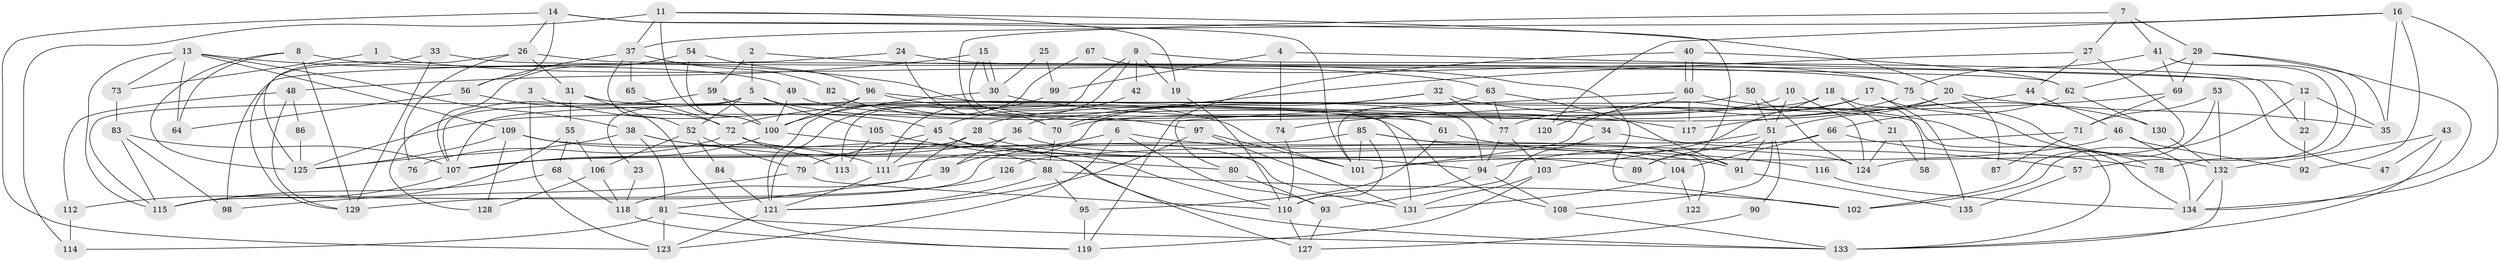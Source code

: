 // Generated by graph-tools (version 1.1) at 2025/50/03/09/25 03:50:09]
// undirected, 135 vertices, 270 edges
graph export_dot {
graph [start="1"]
  node [color=gray90,style=filled];
  1;
  2;
  3;
  4;
  5;
  6;
  7;
  8;
  9;
  10;
  11;
  12;
  13;
  14;
  15;
  16;
  17;
  18;
  19;
  20;
  21;
  22;
  23;
  24;
  25;
  26;
  27;
  28;
  29;
  30;
  31;
  32;
  33;
  34;
  35;
  36;
  37;
  38;
  39;
  40;
  41;
  42;
  43;
  44;
  45;
  46;
  47;
  48;
  49;
  50;
  51;
  52;
  53;
  54;
  55;
  56;
  57;
  58;
  59;
  60;
  61;
  62;
  63;
  64;
  65;
  66;
  67;
  68;
  69;
  70;
  71;
  72;
  73;
  74;
  75;
  76;
  77;
  78;
  79;
  80;
  81;
  82;
  83;
  84;
  85;
  86;
  87;
  88;
  89;
  90;
  91;
  92;
  93;
  94;
  95;
  96;
  97;
  98;
  99;
  100;
  101;
  102;
  103;
  104;
  105;
  106;
  107;
  108;
  109;
  110;
  111;
  112;
  113;
  114;
  115;
  116;
  117;
  118;
  119;
  120;
  121;
  122;
  123;
  124;
  125;
  126;
  127;
  128;
  129;
  130;
  131;
  132;
  133;
  134;
  135;
  1 -- 63;
  1 -- 73;
  2 -- 59;
  2 -- 5;
  2 -- 102;
  3 -- 123;
  3 -- 45;
  4 -- 12;
  4 -- 74;
  4 -- 99;
  5 -- 52;
  5 -- 107;
  5 -- 23;
  5 -- 34;
  5 -- 105;
  6 -- 111;
  6 -- 123;
  6 -- 91;
  6 -- 93;
  7 -- 41;
  7 -- 27;
  7 -- 29;
  7 -- 70;
  8 -- 125;
  8 -- 49;
  8 -- 64;
  8 -- 129;
  9 -- 22;
  9 -- 113;
  9 -- 19;
  9 -- 42;
  9 -- 111;
  10 -- 51;
  10 -- 28;
  10 -- 124;
  11 -- 19;
  11 -- 100;
  11 -- 20;
  11 -- 37;
  11 -- 114;
  12 -- 102;
  12 -- 35;
  12 -- 22;
  13 -- 94;
  13 -- 115;
  13 -- 38;
  13 -- 64;
  13 -- 73;
  13 -- 109;
  14 -- 101;
  14 -- 123;
  14 -- 26;
  14 -- 56;
  14 -- 89;
  15 -- 30;
  15 -- 30;
  15 -- 48;
  15 -- 61;
  16 -- 134;
  16 -- 37;
  16 -- 35;
  16 -- 92;
  16 -- 120;
  17 -- 70;
  17 -- 101;
  17 -- 78;
  17 -- 135;
  18 -- 125;
  18 -- 103;
  18 -- 21;
  18 -- 58;
  19 -- 110;
  20 -- 51;
  20 -- 35;
  20 -- 72;
  20 -- 87;
  21 -- 124;
  21 -- 58;
  22 -- 92;
  23 -- 118;
  24 -- 75;
  24 -- 98;
  24 -- 70;
  25 -- 30;
  25 -- 99;
  26 -- 31;
  26 -- 47;
  26 -- 76;
  26 -- 129;
  27 -- 124;
  27 -- 36;
  27 -- 44;
  28 -- 107;
  28 -- 81;
  28 -- 89;
  29 -- 35;
  29 -- 62;
  29 -- 69;
  29 -- 134;
  30 -- 117;
  30 -- 100;
  31 -- 108;
  31 -- 55;
  31 -- 119;
  32 -- 77;
  32 -- 70;
  32 -- 39;
  32 -- 134;
  33 -- 62;
  33 -- 129;
  33 -- 125;
  34 -- 93;
  34 -- 57;
  36 -- 104;
  36 -- 107;
  36 -- 39;
  37 -- 56;
  37 -- 52;
  37 -- 65;
  37 -- 82;
  38 -- 125;
  38 -- 80;
  38 -- 81;
  38 -- 88;
  39 -- 118;
  40 -- 119;
  40 -- 60;
  40 -- 60;
  40 -- 62;
  41 -- 57;
  41 -- 78;
  41 -- 69;
  41 -- 75;
  42 -- 45;
  43 -- 133;
  43 -- 132;
  43 -- 47;
  44 -- 46;
  44 -- 117;
  45 -- 94;
  45 -- 111;
  45 -- 79;
  45 -- 110;
  46 -- 101;
  46 -- 134;
  46 -- 92;
  48 -- 129;
  48 -- 112;
  48 -- 86;
  49 -- 100;
  49 -- 61;
  50 -- 51;
  50 -- 124;
  50 -- 107;
  51 -- 91;
  51 -- 89;
  51 -- 90;
  51 -- 94;
  51 -- 108;
  52 -- 79;
  52 -- 84;
  52 -- 106;
  53 -- 102;
  53 -- 132;
  53 -- 71;
  54 -- 96;
  54 -- 100;
  54 -- 107;
  55 -- 68;
  55 -- 106;
  55 -- 115;
  56 -- 64;
  56 -- 72;
  57 -- 135;
  59 -- 100;
  59 -- 128;
  59 -- 131;
  60 -- 130;
  60 -- 80;
  60 -- 117;
  60 -- 120;
  61 -- 95;
  61 -- 116;
  62 -- 66;
  62 -- 130;
  63 -- 91;
  63 -- 101;
  63 -- 77;
  65 -- 72;
  66 -- 107;
  66 -- 78;
  66 -- 104;
  67 -- 121;
  67 -- 75;
  68 -- 115;
  68 -- 118;
  69 -- 71;
  69 -- 74;
  70 -- 88;
  71 -- 87;
  71 -- 126;
  72 -- 76;
  72 -- 113;
  72 -- 131;
  73 -- 83;
  74 -- 110;
  75 -- 77;
  75 -- 132;
  77 -- 94;
  77 -- 103;
  79 -- 110;
  79 -- 98;
  80 -- 93;
  81 -- 133;
  81 -- 114;
  81 -- 123;
  82 -- 97;
  83 -- 107;
  83 -- 115;
  83 -- 98;
  84 -- 121;
  85 -- 110;
  85 -- 115;
  85 -- 91;
  85 -- 101;
  85 -- 122;
  86 -- 125;
  88 -- 95;
  88 -- 102;
  88 -- 121;
  90 -- 127;
  91 -- 135;
  93 -- 127;
  94 -- 108;
  94 -- 110;
  95 -- 119;
  96 -- 100;
  96 -- 133;
  96 -- 101;
  96 -- 115;
  97 -- 101;
  97 -- 131;
  97 -- 121;
  99 -- 121;
  100 -- 107;
  100 -- 133;
  103 -- 131;
  103 -- 119;
  104 -- 131;
  104 -- 122;
  105 -- 127;
  105 -- 113;
  106 -- 118;
  106 -- 128;
  107 -- 112;
  108 -- 133;
  109 -- 111;
  109 -- 124;
  109 -- 125;
  109 -- 128;
  110 -- 127;
  111 -- 121;
  112 -- 114;
  116 -- 134;
  118 -- 119;
  121 -- 123;
  126 -- 129;
  130 -- 132;
  132 -- 134;
  132 -- 133;
}
